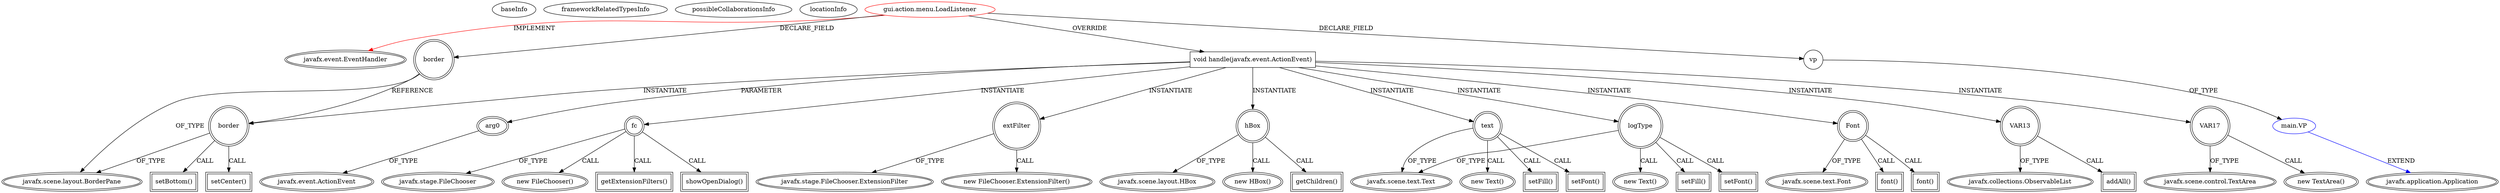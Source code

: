 digraph {
baseInfo[graphId=832,category="extension_graph",isAnonymous=false,possibleRelation=true]
frameworkRelatedTypesInfo[0="javafx.event.EventHandler"]
possibleCollaborationsInfo[0="832~FIELD_DECLARATION-~javafx.event.EventHandler ~javafx.application.Application ~false~false"]
locationInfo[projectName="MWeigert-Vectron",filePath="/MWeigert-Vectron/Vectron-master/src/gui/action/menu/LoadListener.java",contextSignature="LoadListener",graphId="832"]
0[label="gui.action.menu.LoadListener",vertexType="ROOT_CLIENT_CLASS_DECLARATION",isFrameworkType=false,color=red]
1[label="javafx.event.EventHandler",vertexType="FRAMEWORK_INTERFACE_TYPE",isFrameworkType=true,peripheries=2]
2[label="border",vertexType="FIELD_DECLARATION",isFrameworkType=true,peripheries=2,shape=circle]
3[label="javafx.scene.layout.BorderPane",vertexType="FRAMEWORK_CLASS_TYPE",isFrameworkType=true,peripheries=2]
4[label="vp",vertexType="FIELD_DECLARATION",isFrameworkType=false,shape=circle]
5[label="main.VP",vertexType="REFERENCE_CLIENT_CLASS_DECLARATION",isFrameworkType=false,color=blue]
6[label="javafx.application.Application",vertexType="FRAMEWORK_CLASS_TYPE",isFrameworkType=true,peripheries=2]
7[label="void handle(javafx.event.ActionEvent)",vertexType="OVERRIDING_METHOD_DECLARATION",isFrameworkType=false,shape=box]
8[label="arg0",vertexType="PARAMETER_DECLARATION",isFrameworkType=true,peripheries=2]
9[label="javafx.event.ActionEvent",vertexType="FRAMEWORK_CLASS_TYPE",isFrameworkType=true,peripheries=2]
11[label="fc",vertexType="VARIABLE_EXPRESION",isFrameworkType=true,peripheries=2,shape=circle]
12[label="javafx.stage.FileChooser",vertexType="FRAMEWORK_CLASS_TYPE",isFrameworkType=true,peripheries=2]
10[label="new FileChooser()",vertexType="CONSTRUCTOR_CALL",isFrameworkType=true,peripheries=2]
14[label="extFilter",vertexType="VARIABLE_EXPRESION",isFrameworkType=true,peripheries=2,shape=circle]
15[label="javafx.stage.FileChooser.ExtensionFilter",vertexType="FRAMEWORK_CLASS_TYPE",isFrameworkType=true,peripheries=2]
13[label="new FileChooser.ExtensionFilter()",vertexType="CONSTRUCTOR_CALL",isFrameworkType=true,peripheries=2]
17[label="getExtensionFilters()",vertexType="INSIDE_CALL",isFrameworkType=true,peripheries=2,shape=box]
19[label="showOpenDialog()",vertexType="INSIDE_CALL",isFrameworkType=true,peripheries=2,shape=box]
21[label="hBox",vertexType="VARIABLE_EXPRESION",isFrameworkType=true,peripheries=2,shape=circle]
22[label="javafx.scene.layout.HBox",vertexType="FRAMEWORK_CLASS_TYPE",isFrameworkType=true,peripheries=2]
20[label="new HBox()",vertexType="CONSTRUCTOR_CALL",isFrameworkType=true,peripheries=2]
24[label="logType",vertexType="VARIABLE_EXPRESION",isFrameworkType=true,peripheries=2,shape=circle]
25[label="javafx.scene.text.Text",vertexType="FRAMEWORK_CLASS_TYPE",isFrameworkType=true,peripheries=2]
23[label="new Text()",vertexType="CONSTRUCTOR_CALL",isFrameworkType=true,peripheries=2]
27[label="setFill()",vertexType="INSIDE_CALL",isFrameworkType=true,peripheries=2,shape=box]
29[label="setFont()",vertexType="INSIDE_CALL",isFrameworkType=true,peripheries=2,shape=box]
30[label="Font",vertexType="VARIABLE_EXPRESION",isFrameworkType=true,peripheries=2,shape=circle]
32[label="javafx.scene.text.Font",vertexType="FRAMEWORK_CLASS_TYPE",isFrameworkType=true,peripheries=2]
31[label="font()",vertexType="INSIDE_CALL",isFrameworkType=true,peripheries=2,shape=box]
34[label="text",vertexType="VARIABLE_EXPRESION",isFrameworkType=true,peripheries=2,shape=circle]
33[label="new Text()",vertexType="CONSTRUCTOR_CALL",isFrameworkType=true,peripheries=2]
37[label="setFill()",vertexType="INSIDE_CALL",isFrameworkType=true,peripheries=2,shape=box]
39[label="setFont()",vertexType="INSIDE_CALL",isFrameworkType=true,peripheries=2,shape=box]
41[label="font()",vertexType="INSIDE_CALL",isFrameworkType=true,peripheries=2,shape=box]
42[label="VAR13",vertexType="VARIABLE_EXPRESION",isFrameworkType=true,peripheries=2,shape=circle]
44[label="javafx.collections.ObservableList",vertexType="FRAMEWORK_INTERFACE_TYPE",isFrameworkType=true,peripheries=2]
43[label="addAll()",vertexType="INSIDE_CALL",isFrameworkType=true,peripheries=2,shape=box]
46[label="getChildren()",vertexType="INSIDE_CALL",isFrameworkType=true,peripheries=2,shape=box]
47[label="border",vertexType="VARIABLE_EXPRESION",isFrameworkType=true,peripheries=2,shape=circle]
48[label="setBottom()",vertexType="INSIDE_CALL",isFrameworkType=true,peripheries=2,shape=box]
51[label="setCenter()",vertexType="INSIDE_CALL",isFrameworkType=true,peripheries=2,shape=box]
53[label="VAR17",vertexType="VARIABLE_EXPRESION",isFrameworkType=true,peripheries=2,shape=circle]
54[label="javafx.scene.control.TextArea",vertexType="FRAMEWORK_CLASS_TYPE",isFrameworkType=true,peripheries=2]
52[label="new TextArea()",vertexType="CONSTRUCTOR_CALL",isFrameworkType=true,peripheries=2]
0->1[label="IMPLEMENT",color=red]
0->2[label="DECLARE_FIELD"]
2->3[label="OF_TYPE"]
0->4[label="DECLARE_FIELD"]
5->6[label="EXTEND",color=blue]
4->5[label="OF_TYPE"]
0->7[label="OVERRIDE"]
8->9[label="OF_TYPE"]
7->8[label="PARAMETER"]
7->11[label="INSTANTIATE"]
11->12[label="OF_TYPE"]
11->10[label="CALL"]
7->14[label="INSTANTIATE"]
14->15[label="OF_TYPE"]
14->13[label="CALL"]
11->17[label="CALL"]
11->19[label="CALL"]
7->21[label="INSTANTIATE"]
21->22[label="OF_TYPE"]
21->20[label="CALL"]
7->24[label="INSTANTIATE"]
24->25[label="OF_TYPE"]
24->23[label="CALL"]
24->27[label="CALL"]
24->29[label="CALL"]
7->30[label="INSTANTIATE"]
30->32[label="OF_TYPE"]
30->31[label="CALL"]
7->34[label="INSTANTIATE"]
34->25[label="OF_TYPE"]
34->33[label="CALL"]
34->37[label="CALL"]
34->39[label="CALL"]
30->41[label="CALL"]
7->42[label="INSTANTIATE"]
42->44[label="OF_TYPE"]
42->43[label="CALL"]
21->46[label="CALL"]
7->47[label="INSTANTIATE"]
2->47[label="REFERENCE"]
47->3[label="OF_TYPE"]
47->48[label="CALL"]
47->51[label="CALL"]
7->53[label="INSTANTIATE"]
53->54[label="OF_TYPE"]
53->52[label="CALL"]
}
